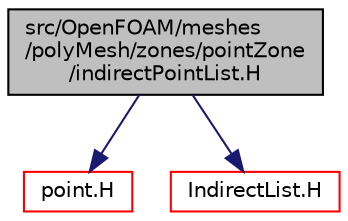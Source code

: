 digraph "src/OpenFOAM/meshes/polyMesh/zones/pointZone/indirectPointList.H"
{
  bgcolor="transparent";
  edge [fontname="Helvetica",fontsize="10",labelfontname="Helvetica",labelfontsize="10"];
  node [fontname="Helvetica",fontsize="10",shape=record];
  Node1 [label="src/OpenFOAM/meshes\l/polyMesh/zones/pointZone\l/indirectPointList.H",height=0.2,width=0.4,color="black", fillcolor="grey75", style="filled", fontcolor="black"];
  Node1 -> Node2 [color="midnightblue",fontsize="10",style="solid",fontname="Helvetica"];
  Node2 [label="point.H",height=0.2,width=0.4,color="red",URL="$a09094.html"];
  Node1 -> Node3 [color="midnightblue",fontsize="10",style="solid",fontname="Helvetica"];
  Node3 [label="IndirectList.H",height=0.2,width=0.4,color="red",URL="$a07938.html"];
}

